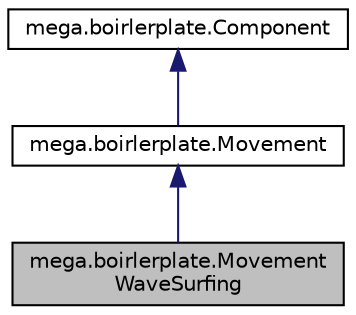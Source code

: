 digraph "mega.boirlerplate.MovementWaveSurfing"
{
  edge [fontname="Helvetica",fontsize="10",labelfontname="Helvetica",labelfontsize="10"];
  node [fontname="Helvetica",fontsize="10",shape=record];
  Node0 [label="mega.boirlerplate.Movement\lWaveSurfing",height=0.2,width=0.4,color="black", fillcolor="grey75", style="filled", fontcolor="black"];
  Node1 -> Node0 [dir="back",color="midnightblue",fontsize="10",style="solid",fontname="Helvetica"];
  Node1 [label="mega.boirlerplate.Movement",height=0.2,width=0.4,color="black", fillcolor="white", style="filled",URL="$classmega_1_1boirlerplate_1_1_movement.html"];
  Node2 -> Node1 [dir="back",color="midnightblue",fontsize="10",style="solid",fontname="Helvetica"];
  Node2 [label="mega.boirlerplate.Component",height=0.2,width=0.4,color="black", fillcolor="white", style="filled",URL="$classmega_1_1boirlerplate_1_1_component.html"];
}
